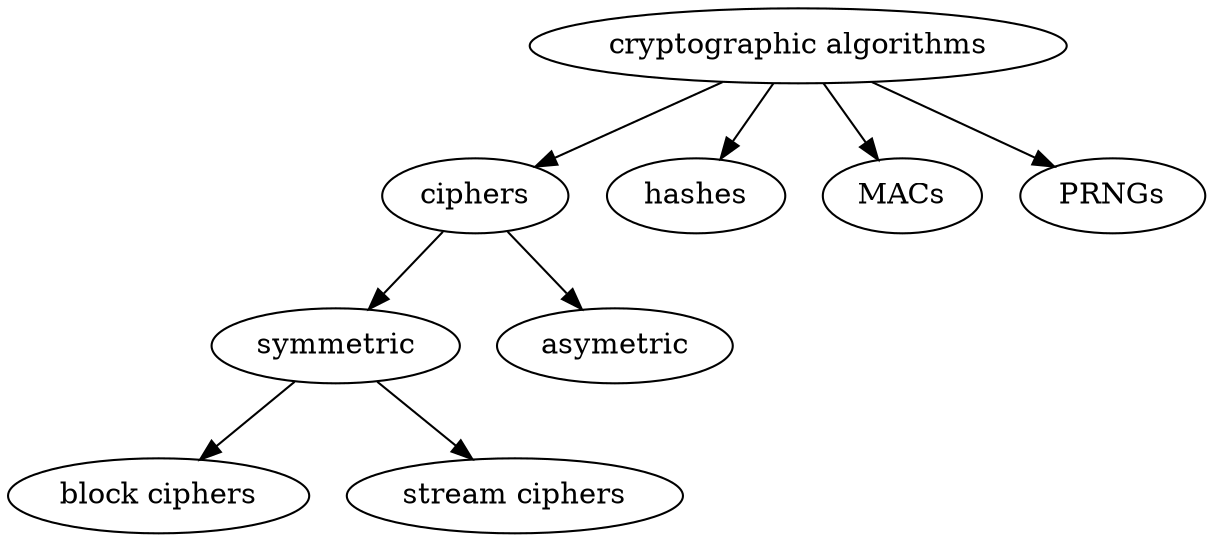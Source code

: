 digraph G {
	crypt_algos [label="cryptographic algorithms"]
	crypt_algos -> ciphers
	crypt_algos -> hashes
	crypt_algos -> MACs
	crypt_algos -> PRNGs
	ciphers -> symmetric
	ciphers -> asymetric
	symmetric -> "block ciphers"
	symmetric -> "stream ciphers"
	
	
}